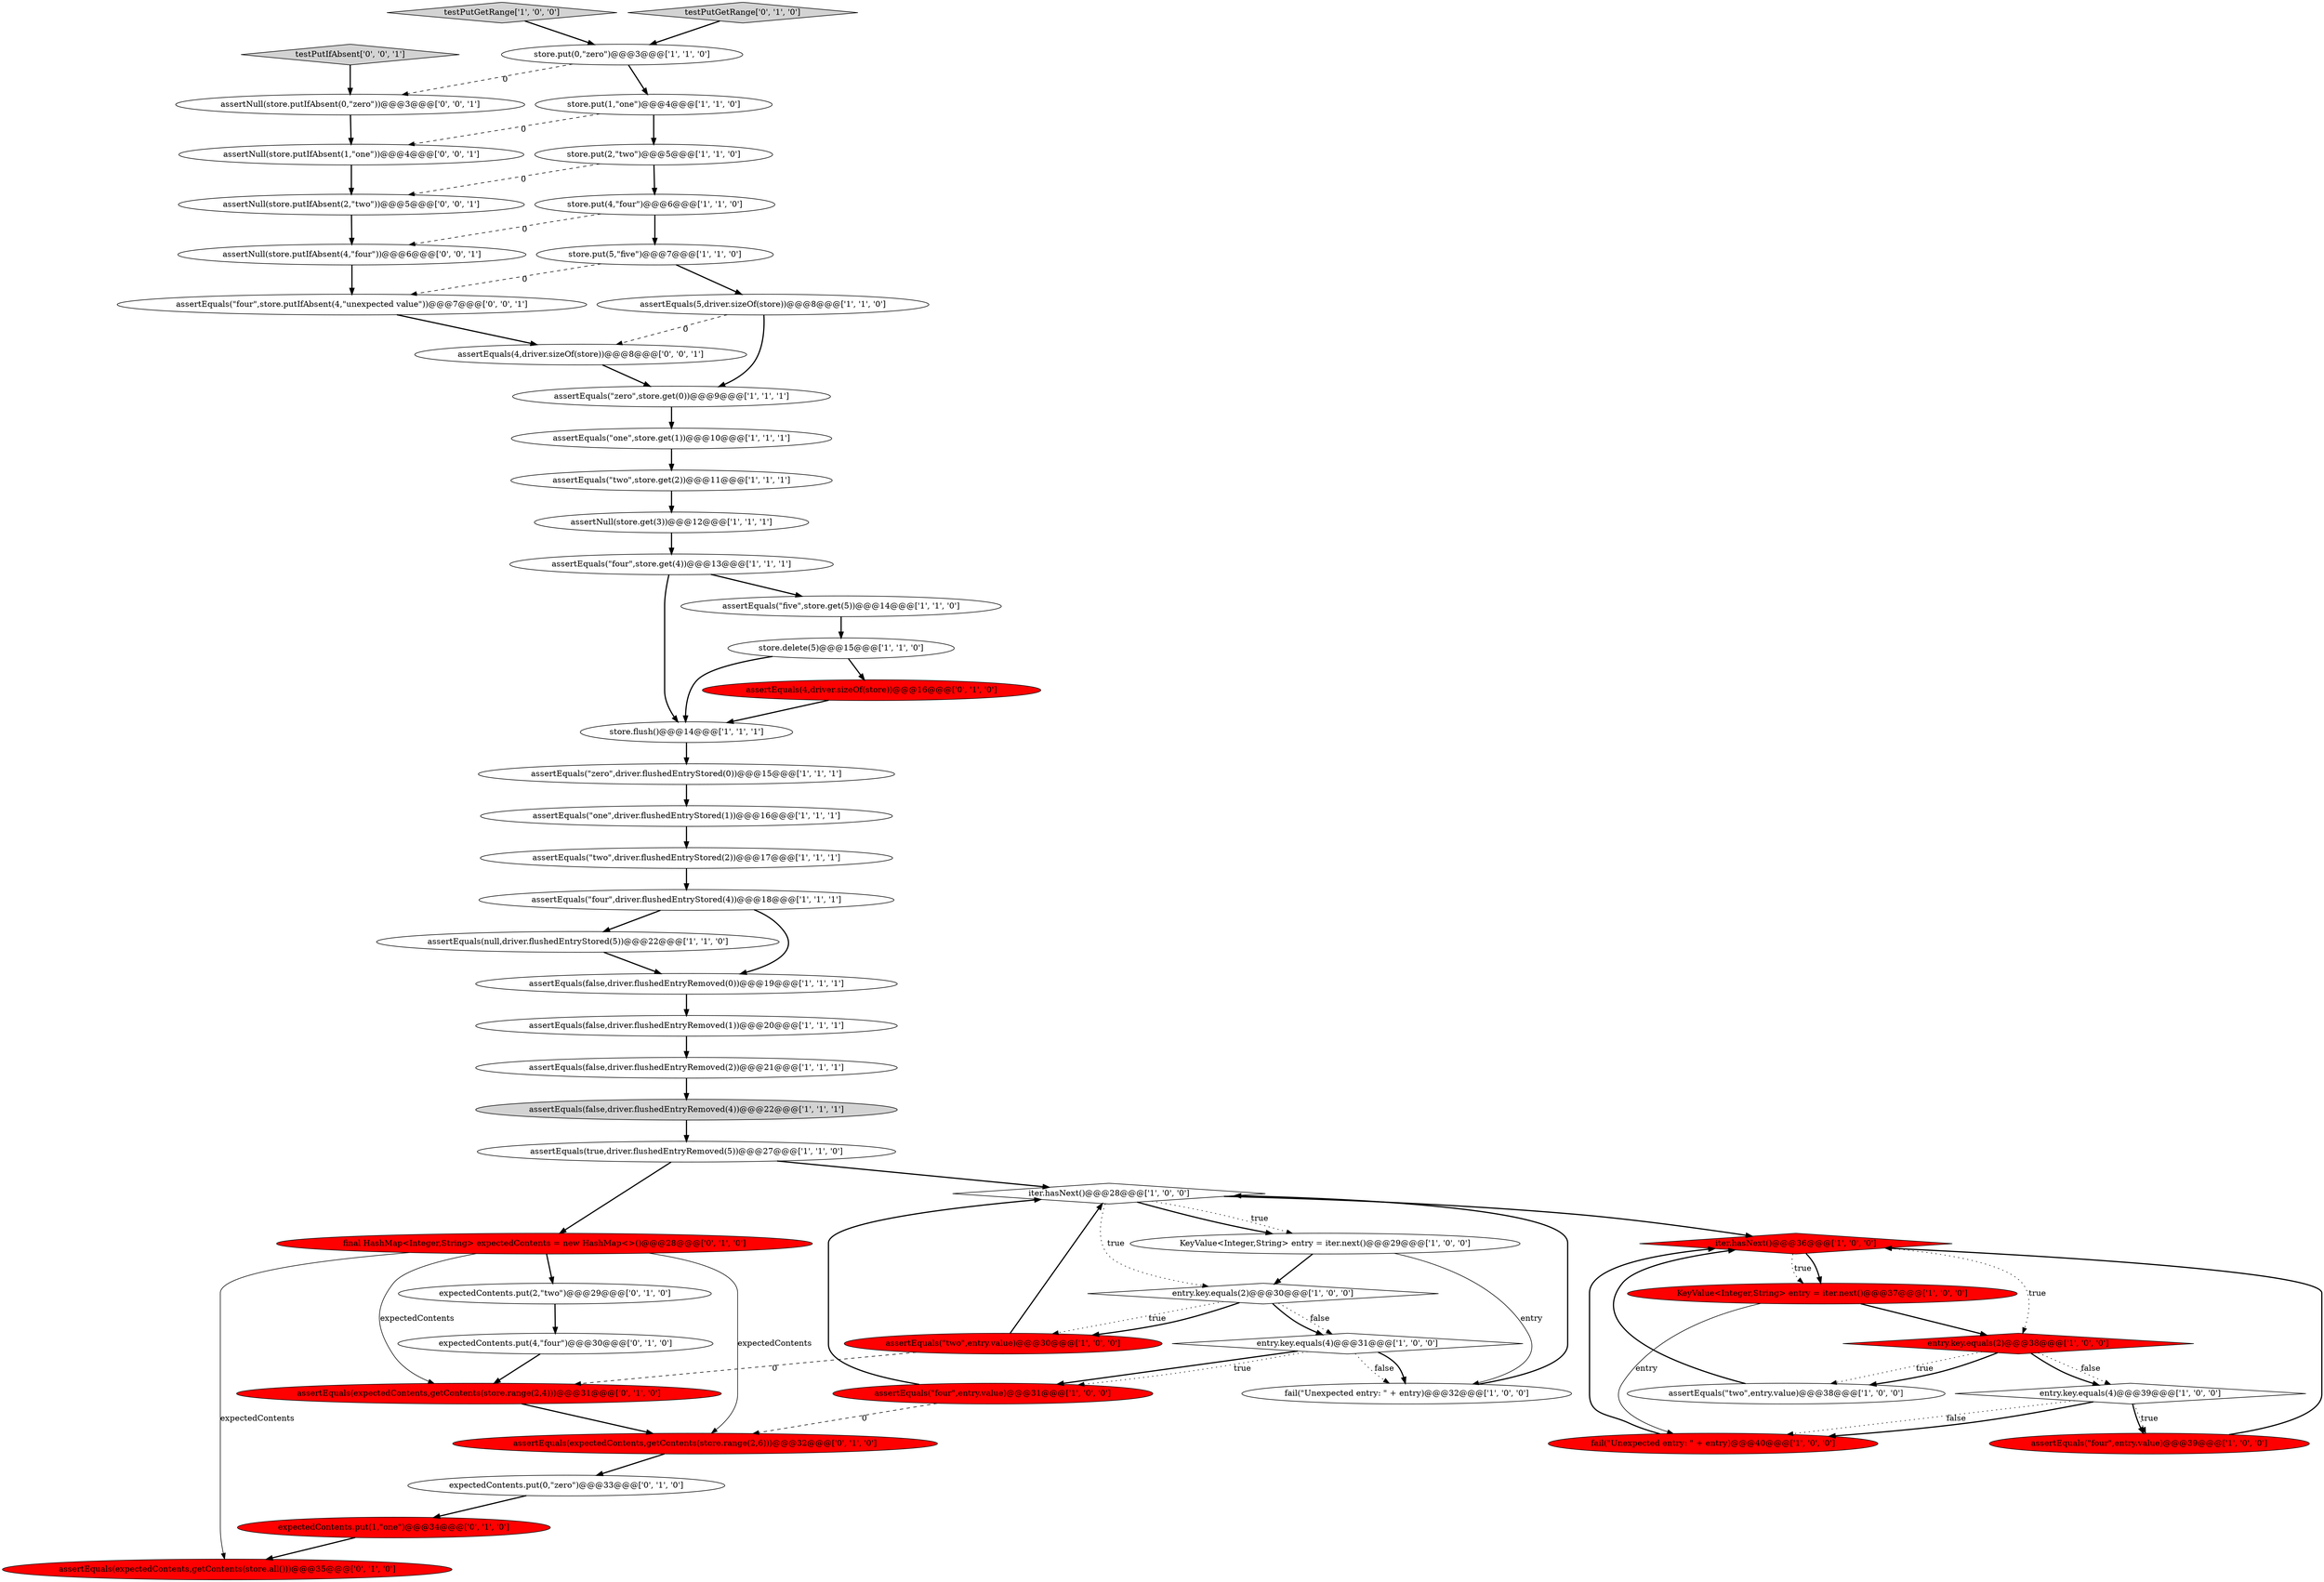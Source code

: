 digraph {
49 [style = filled, label = "assertEquals(\"four\",store.putIfAbsent(4,\"unexpected value\"))@@@7@@@['0', '0', '1']", fillcolor = white, shape = ellipse image = "AAA0AAABBB3BBB"];
24 [style = filled, label = "fail(\"Unexpected entry: \" + entry)@@@32@@@['1', '0', '0']", fillcolor = white, shape = ellipse image = "AAA0AAABBB1BBB"];
16 [style = filled, label = "assertEquals(\"one\",store.get(1))@@@10@@@['1', '1', '1']", fillcolor = white, shape = ellipse image = "AAA0AAABBB1BBB"];
2 [style = filled, label = "assertEquals(\"four\",store.get(4))@@@13@@@['1', '1', '1']", fillcolor = white, shape = ellipse image = "AAA0AAABBB1BBB"];
41 [style = filled, label = "final HashMap<Integer,String> expectedContents = new HashMap<>()@@@28@@@['0', '1', '0']", fillcolor = red, shape = ellipse image = "AAA1AAABBB2BBB"];
30 [style = filled, label = "testPutGetRange['1', '0', '0']", fillcolor = lightgray, shape = diamond image = "AAA0AAABBB1BBB"];
4 [style = filled, label = "assertEquals(\"zero\",driver.flushedEntryStored(0))@@@15@@@['1', '1', '1']", fillcolor = white, shape = ellipse image = "AAA0AAABBB1BBB"];
15 [style = filled, label = "assertEquals(false,driver.flushedEntryRemoved(2))@@@21@@@['1', '1', '1']", fillcolor = white, shape = ellipse image = "AAA0AAABBB1BBB"];
14 [style = filled, label = "assertEquals(\"four\",entry.value)@@@31@@@['1', '0', '0']", fillcolor = red, shape = ellipse image = "AAA1AAABBB1BBB"];
32 [style = filled, label = "assertEquals(false,driver.flushedEntryRemoved(4))@@@22@@@['1', '1', '1']", fillcolor = lightgray, shape = ellipse image = "AAA0AAABBB1BBB"];
5 [style = filled, label = "assertEquals(null,driver.flushedEntryStored(5))@@@22@@@['1', '1', '0']", fillcolor = white, shape = ellipse image = "AAA0AAABBB1BBB"];
33 [style = filled, label = "assertEquals(\"zero\",store.get(0))@@@9@@@['1', '1', '1']", fillcolor = white, shape = ellipse image = "AAA0AAABBB1BBB"];
26 [style = filled, label = "iter.hasNext()@@@36@@@['1', '0', '0']", fillcolor = red, shape = diamond image = "AAA1AAABBB1BBB"];
8 [style = filled, label = "assertEquals(\"two\",entry.value)@@@30@@@['1', '0', '0']", fillcolor = red, shape = ellipse image = "AAA1AAABBB1BBB"];
13 [style = filled, label = "assertEquals(\"four\",driver.flushedEntryStored(4))@@@18@@@['1', '1', '1']", fillcolor = white, shape = ellipse image = "AAA0AAABBB1BBB"];
12 [style = filled, label = "store.put(5,\"five\")@@@7@@@['1', '1', '0']", fillcolor = white, shape = ellipse image = "AAA0AAABBB1BBB"];
48 [style = filled, label = "assertEquals(expectedContents,getContents(store.range(2,4)))@@@31@@@['0', '1', '0']", fillcolor = red, shape = ellipse image = "AAA1AAABBB2BBB"];
44 [style = filled, label = "expectedContents.put(1,\"one\")@@@34@@@['0', '1', '0']", fillcolor = red, shape = ellipse image = "AAA1AAABBB2BBB"];
21 [style = filled, label = "assertEquals(\"two\",entry.value)@@@38@@@['1', '0', '0']", fillcolor = white, shape = ellipse image = "AAA0AAABBB1BBB"];
51 [style = filled, label = "testPutIfAbsent['0', '0', '1']", fillcolor = lightgray, shape = diamond image = "AAA0AAABBB3BBB"];
53 [style = filled, label = "assertEquals(4,driver.sizeOf(store))@@@8@@@['0', '0', '1']", fillcolor = white, shape = ellipse image = "AAA0AAABBB3BBB"];
17 [style = filled, label = "store.flush()@@@14@@@['1', '1', '1']", fillcolor = white, shape = ellipse image = "AAA0AAABBB1BBB"];
7 [style = filled, label = "entry.key.equals(4)@@@39@@@['1', '0', '0']", fillcolor = white, shape = diamond image = "AAA0AAABBB1BBB"];
25 [style = filled, label = "fail(\"Unexpected entry: \" + entry)@@@40@@@['1', '0', '0']", fillcolor = red, shape = ellipse image = "AAA1AAABBB1BBB"];
1 [style = filled, label = "KeyValue<Integer,String> entry = iter.next()@@@37@@@['1', '0', '0']", fillcolor = red, shape = ellipse image = "AAA1AAABBB1BBB"];
3 [style = filled, label = "assertEquals(true,driver.flushedEntryRemoved(5))@@@27@@@['1', '1', '0']", fillcolor = white, shape = ellipse image = "AAA0AAABBB1BBB"];
10 [style = filled, label = "store.put(1,\"one\")@@@4@@@['1', '1', '0']", fillcolor = white, shape = ellipse image = "AAA0AAABBB1BBB"];
31 [style = filled, label = "store.put(2,\"two\")@@@5@@@['1', '1', '0']", fillcolor = white, shape = ellipse image = "AAA0AAABBB1BBB"];
29 [style = filled, label = "assertEquals(\"four\",entry.value)@@@39@@@['1', '0', '0']", fillcolor = red, shape = ellipse image = "AAA1AAABBB1BBB"];
55 [style = filled, label = "assertNull(store.putIfAbsent(1,\"one\"))@@@4@@@['0', '0', '1']", fillcolor = white, shape = ellipse image = "AAA0AAABBB3BBB"];
42 [style = filled, label = "expectedContents.put(2,\"two\")@@@29@@@['0', '1', '0']", fillcolor = white, shape = ellipse image = "AAA0AAABBB2BBB"];
6 [style = filled, label = "entry.key.equals(2)@@@30@@@['1', '0', '0']", fillcolor = white, shape = diamond image = "AAA0AAABBB1BBB"];
23 [style = filled, label = "store.put(0,\"zero\")@@@3@@@['1', '1', '0']", fillcolor = white, shape = ellipse image = "AAA0AAABBB1BBB"];
37 [style = filled, label = "assertEquals(\"two\",driver.flushedEntryStored(2))@@@17@@@['1', '1', '1']", fillcolor = white, shape = ellipse image = "AAA0AAABBB1BBB"];
9 [style = filled, label = "entry.key.equals(4)@@@31@@@['1', '0', '0']", fillcolor = white, shape = diamond image = "AAA0AAABBB1BBB"];
28 [style = filled, label = "assertEquals(false,driver.flushedEntryRemoved(1))@@@20@@@['1', '1', '1']", fillcolor = white, shape = ellipse image = "AAA0AAABBB1BBB"];
20 [style = filled, label = "assertEquals(5,driver.sizeOf(store))@@@8@@@['1', '1', '0']", fillcolor = white, shape = ellipse image = "AAA0AAABBB1BBB"];
27 [style = filled, label = "assertEquals(\"five\",store.get(5))@@@14@@@['1', '1', '0']", fillcolor = white, shape = ellipse image = "AAA0AAABBB1BBB"];
46 [style = filled, label = "testPutGetRange['0', '1', '0']", fillcolor = lightgray, shape = diamond image = "AAA0AAABBB2BBB"];
34 [style = filled, label = "store.delete(5)@@@15@@@['1', '1', '0']", fillcolor = white, shape = ellipse image = "AAA0AAABBB1BBB"];
0 [style = filled, label = "assertNull(store.get(3))@@@12@@@['1', '1', '1']", fillcolor = white, shape = ellipse image = "AAA0AAABBB1BBB"];
47 [style = filled, label = "assertEquals(4,driver.sizeOf(store))@@@16@@@['0', '1', '0']", fillcolor = red, shape = ellipse image = "AAA1AAABBB2BBB"];
50 [style = filled, label = "assertNull(store.putIfAbsent(2,\"two\"))@@@5@@@['0', '0', '1']", fillcolor = white, shape = ellipse image = "AAA0AAABBB3BBB"];
45 [style = filled, label = "assertEquals(expectedContents,getContents(store.range(2,6)))@@@32@@@['0', '1', '0']", fillcolor = red, shape = ellipse image = "AAA1AAABBB2BBB"];
52 [style = filled, label = "assertNull(store.putIfAbsent(0,\"zero\"))@@@3@@@['0', '0', '1']", fillcolor = white, shape = ellipse image = "AAA0AAABBB3BBB"];
43 [style = filled, label = "expectedContents.put(4,\"four\")@@@30@@@['0', '1', '0']", fillcolor = white, shape = ellipse image = "AAA0AAABBB2BBB"];
36 [style = filled, label = "assertEquals(\"two\",store.get(2))@@@11@@@['1', '1', '1']", fillcolor = white, shape = ellipse image = "AAA0AAABBB1BBB"];
38 [style = filled, label = "KeyValue<Integer,String> entry = iter.next()@@@29@@@['1', '0', '0']", fillcolor = white, shape = ellipse image = "AAA0AAABBB1BBB"];
39 [style = filled, label = "expectedContents.put(0,\"zero\")@@@33@@@['0', '1', '0']", fillcolor = white, shape = ellipse image = "AAA0AAABBB2BBB"];
35 [style = filled, label = "entry.key.equals(2)@@@38@@@['1', '0', '0']", fillcolor = red, shape = diamond image = "AAA1AAABBB1BBB"];
18 [style = filled, label = "assertEquals(\"one\",driver.flushedEntryStored(1))@@@16@@@['1', '1', '1']", fillcolor = white, shape = ellipse image = "AAA0AAABBB1BBB"];
54 [style = filled, label = "assertNull(store.putIfAbsent(4,\"four\"))@@@6@@@['0', '0', '1']", fillcolor = white, shape = ellipse image = "AAA0AAABBB3BBB"];
22 [style = filled, label = "store.put(4,\"four\")@@@6@@@['1', '1', '0']", fillcolor = white, shape = ellipse image = "AAA0AAABBB1BBB"];
40 [style = filled, label = "assertEquals(expectedContents,getContents(store.all()))@@@35@@@['0', '1', '0']", fillcolor = red, shape = ellipse image = "AAA1AAABBB2BBB"];
19 [style = filled, label = "assertEquals(false,driver.flushedEntryRemoved(0))@@@19@@@['1', '1', '1']", fillcolor = white, shape = ellipse image = "AAA0AAABBB1BBB"];
11 [style = filled, label = "iter.hasNext()@@@28@@@['1', '0', '0']", fillcolor = white, shape = diamond image = "AAA0AAABBB1BBB"];
7->25 [style = dotted, label="false"];
52->55 [style = bold, label=""];
35->7 [style = dotted, label="false"];
21->26 [style = bold, label=""];
23->52 [style = dashed, label="0"];
36->0 [style = bold, label=""];
24->11 [style = bold, label=""];
34->17 [style = bold, label=""];
9->14 [style = bold, label=""];
19->28 [style = bold, label=""];
50->54 [style = bold, label=""];
32->3 [style = bold, label=""];
8->11 [style = bold, label=""];
14->11 [style = bold, label=""];
35->7 [style = bold, label=""];
9->24 [style = bold, label=""];
8->48 [style = dashed, label="0"];
7->29 [style = bold, label=""];
33->16 [style = bold, label=""];
54->49 [style = bold, label=""];
10->31 [style = bold, label=""];
41->45 [style = solid, label="expectedContents"];
26->1 [style = bold, label=""];
34->47 [style = bold, label=""];
3->11 [style = bold, label=""];
35->21 [style = dotted, label="true"];
1->35 [style = bold, label=""];
4->18 [style = bold, label=""];
35->21 [style = bold, label=""];
38->6 [style = bold, label=""];
29->26 [style = bold, label=""];
7->29 [style = dotted, label="true"];
25->26 [style = bold, label=""];
26->1 [style = dotted, label="true"];
13->5 [style = bold, label=""];
23->10 [style = bold, label=""];
2->27 [style = bold, label=""];
53->33 [style = bold, label=""];
41->40 [style = solid, label="expectedContents"];
37->13 [style = bold, label=""];
22->54 [style = dashed, label="0"];
11->38 [style = dotted, label="true"];
11->26 [style = bold, label=""];
18->37 [style = bold, label=""];
2->17 [style = bold, label=""];
16->36 [style = bold, label=""];
10->55 [style = dashed, label="0"];
12->20 [style = bold, label=""];
51->52 [style = bold, label=""];
5->19 [style = bold, label=""];
13->19 [style = bold, label=""];
27->34 [style = bold, label=""];
6->8 [style = dotted, label="true"];
11->6 [style = dotted, label="true"];
3->41 [style = bold, label=""];
14->45 [style = dashed, label="0"];
20->53 [style = dashed, label="0"];
55->50 [style = bold, label=""];
26->35 [style = dotted, label="true"];
46->23 [style = bold, label=""];
17->4 [style = bold, label=""];
45->39 [style = bold, label=""];
9->24 [style = dotted, label="false"];
28->15 [style = bold, label=""];
31->22 [style = bold, label=""];
11->38 [style = bold, label=""];
42->43 [style = bold, label=""];
39->44 [style = bold, label=""];
31->50 [style = dashed, label="0"];
0->2 [style = bold, label=""];
30->23 [style = bold, label=""];
43->48 [style = bold, label=""];
44->40 [style = bold, label=""];
6->9 [style = dotted, label="false"];
38->24 [style = solid, label="entry"];
9->14 [style = dotted, label="true"];
20->33 [style = bold, label=""];
49->53 [style = bold, label=""];
48->45 [style = bold, label=""];
1->25 [style = solid, label="entry"];
22->12 [style = bold, label=""];
6->8 [style = bold, label=""];
7->25 [style = bold, label=""];
47->17 [style = bold, label=""];
6->9 [style = bold, label=""];
15->32 [style = bold, label=""];
12->49 [style = dashed, label="0"];
41->48 [style = solid, label="expectedContents"];
41->42 [style = bold, label=""];
}
